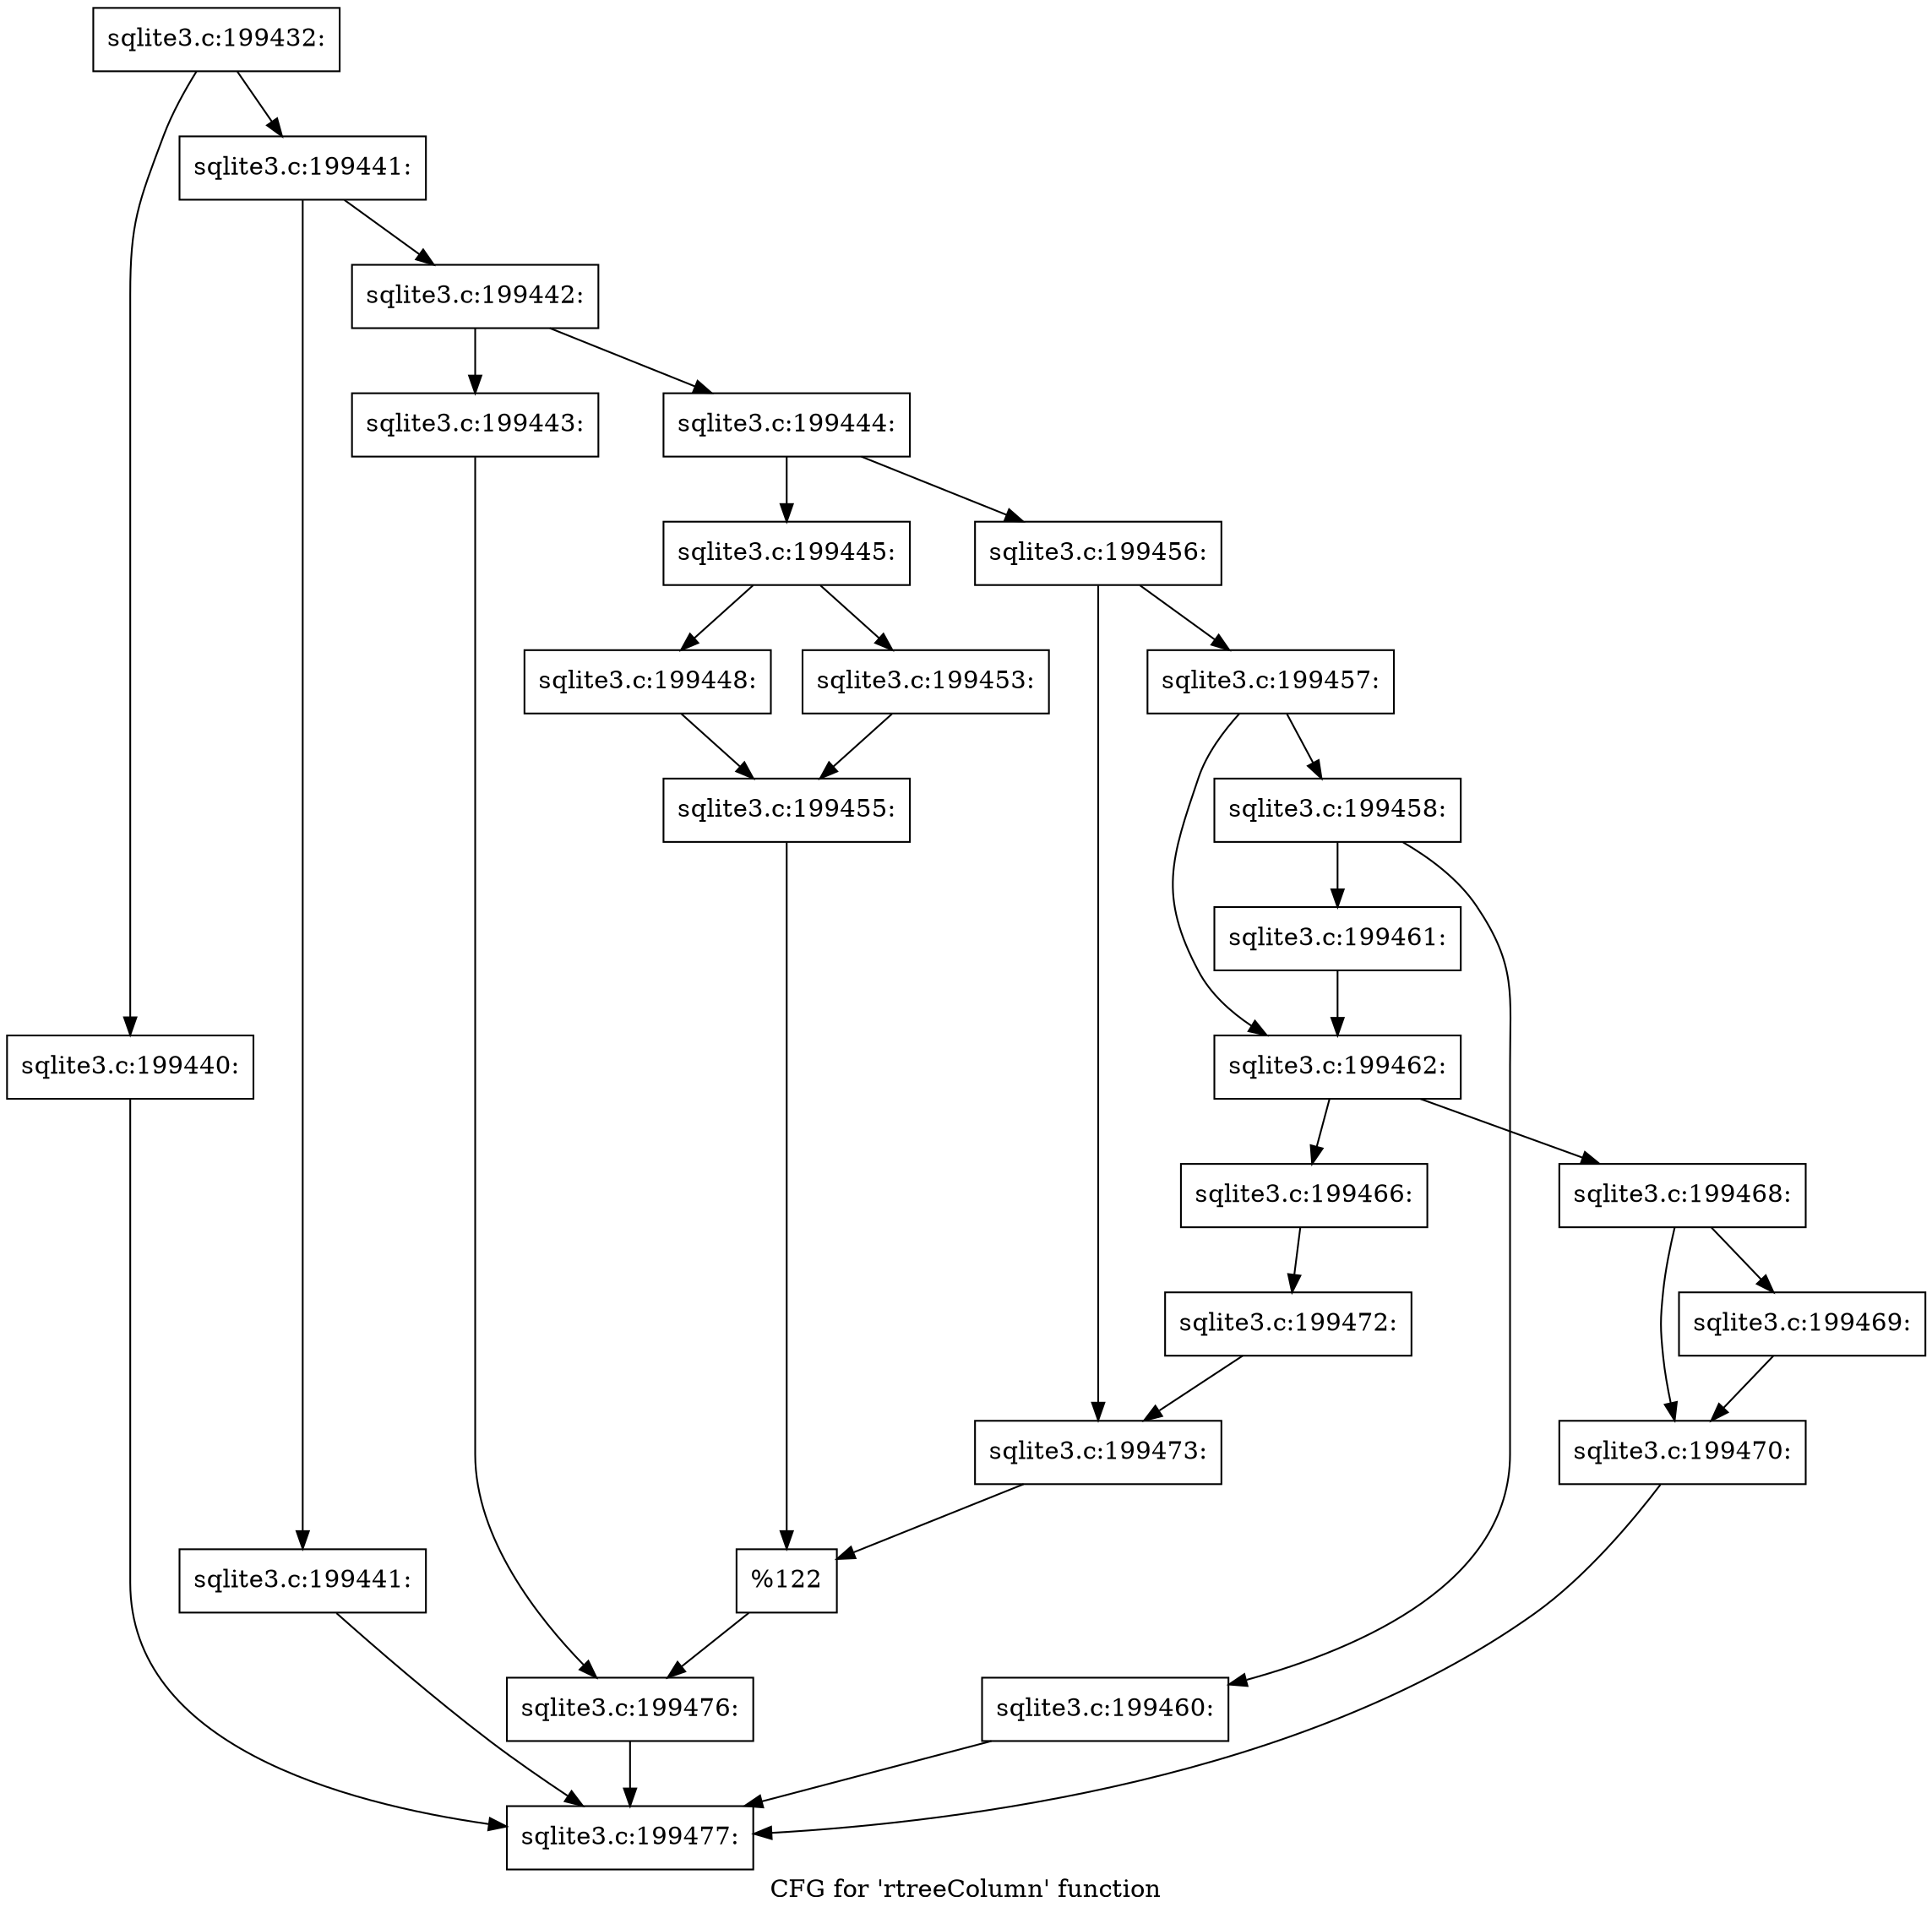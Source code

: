 digraph "CFG for 'rtreeColumn' function" {
	label="CFG for 'rtreeColumn' function";

	Node0x55c0fb57fde0 [shape=record,label="{sqlite3.c:199432:}"];
	Node0x55c0fb57fde0 -> Node0x55c0fb5847f0;
	Node0x55c0fb57fde0 -> Node0x55c0fb584840;
	Node0x55c0fb5847f0 [shape=record,label="{sqlite3.c:199440:}"];
	Node0x55c0fb5847f0 -> Node0x55c0fb581a00;
	Node0x55c0fb584840 [shape=record,label="{sqlite3.c:199441:}"];
	Node0x55c0fb584840 -> Node0x55c0fb584ce0;
	Node0x55c0fb584840 -> Node0x55c0fb584d30;
	Node0x55c0fb584ce0 [shape=record,label="{sqlite3.c:199441:}"];
	Node0x55c0fb584ce0 -> Node0x55c0fb581a00;
	Node0x55c0fb584d30 [shape=record,label="{sqlite3.c:199442:}"];
	Node0x55c0fb584d30 -> Node0x55c0fb585160;
	Node0x55c0fb584d30 -> Node0x55c0fb585200;
	Node0x55c0fb585160 [shape=record,label="{sqlite3.c:199443:}"];
	Node0x55c0fb585160 -> Node0x55c0fb5851b0;
	Node0x55c0fb585200 [shape=record,label="{sqlite3.c:199444:}"];
	Node0x55c0fb585200 -> Node0x55c0fb585cc0;
	Node0x55c0fb585200 -> Node0x55c0fb585d60;
	Node0x55c0fb585cc0 [shape=record,label="{sqlite3.c:199445:}"];
	Node0x55c0fb585cc0 -> Node0x55c0f6e098c0;
	Node0x55c0fb585cc0 -> Node0x55c0fb586e20;
	Node0x55c0f6e098c0 [shape=record,label="{sqlite3.c:199448:}"];
	Node0x55c0f6e098c0 -> Node0x55c0fb586a50;
	Node0x55c0fb586e20 [shape=record,label="{sqlite3.c:199453:}"];
	Node0x55c0fb586e20 -> Node0x55c0fb586a50;
	Node0x55c0fb586a50 [shape=record,label="{sqlite3.c:199455:}"];
	Node0x55c0fb586a50 -> Node0x55c0fb585d10;
	Node0x55c0fb585d60 [shape=record,label="{sqlite3.c:199456:}"];
	Node0x55c0fb585d60 -> Node0x55c0fb587a90;
	Node0x55c0fb585d60 -> Node0x55c0fb587a40;
	Node0x55c0fb587a40 [shape=record,label="{sqlite3.c:199457:}"];
	Node0x55c0fb587a40 -> Node0x55c0fb587f30;
	Node0x55c0fb587a40 -> Node0x55c0fb587f80;
	Node0x55c0fb587f30 [shape=record,label="{sqlite3.c:199458:}"];
	Node0x55c0fb587f30 -> Node0x55c0fb588af0;
	Node0x55c0fb587f30 -> Node0x55c0fb588db0;
	Node0x55c0fb588af0 [shape=record,label="{sqlite3.c:199460:}"];
	Node0x55c0fb588af0 -> Node0x55c0fb581a00;
	Node0x55c0fb588db0 [shape=record,label="{sqlite3.c:199461:}"];
	Node0x55c0fb588db0 -> Node0x55c0fb587f80;
	Node0x55c0fb587f80 [shape=record,label="{sqlite3.c:199462:}"];
	Node0x55c0fb587f80 -> Node0x55c0fb589f10;
	Node0x55c0fb587f80 -> Node0x55c0fb589fb0;
	Node0x55c0fb589f10 [shape=record,label="{sqlite3.c:199466:}"];
	Node0x55c0fb589f10 -> Node0x55c0fb589f60;
	Node0x55c0fb589fb0 [shape=record,label="{sqlite3.c:199468:}"];
	Node0x55c0fb589fb0 -> Node0x55c0fb58a9e0;
	Node0x55c0fb589fb0 -> Node0x55c0fb58aa30;
	Node0x55c0fb58a9e0 [shape=record,label="{sqlite3.c:199469:}"];
	Node0x55c0fb58a9e0 -> Node0x55c0fb58aa30;
	Node0x55c0fb58aa30 [shape=record,label="{sqlite3.c:199470:}"];
	Node0x55c0fb58aa30 -> Node0x55c0fb581a00;
	Node0x55c0fb589f60 [shape=record,label="{sqlite3.c:199472:}"];
	Node0x55c0fb589f60 -> Node0x55c0fb587a90;
	Node0x55c0fb587a90 [shape=record,label="{sqlite3.c:199473:}"];
	Node0x55c0fb587a90 -> Node0x55c0fb585d10;
	Node0x55c0fb585d10 [shape=record,label="{%122}"];
	Node0x55c0fb585d10 -> Node0x55c0fb5851b0;
	Node0x55c0fb5851b0 [shape=record,label="{sqlite3.c:199476:}"];
	Node0x55c0fb5851b0 -> Node0x55c0fb581a00;
	Node0x55c0fb581a00 [shape=record,label="{sqlite3.c:199477:}"];
}
